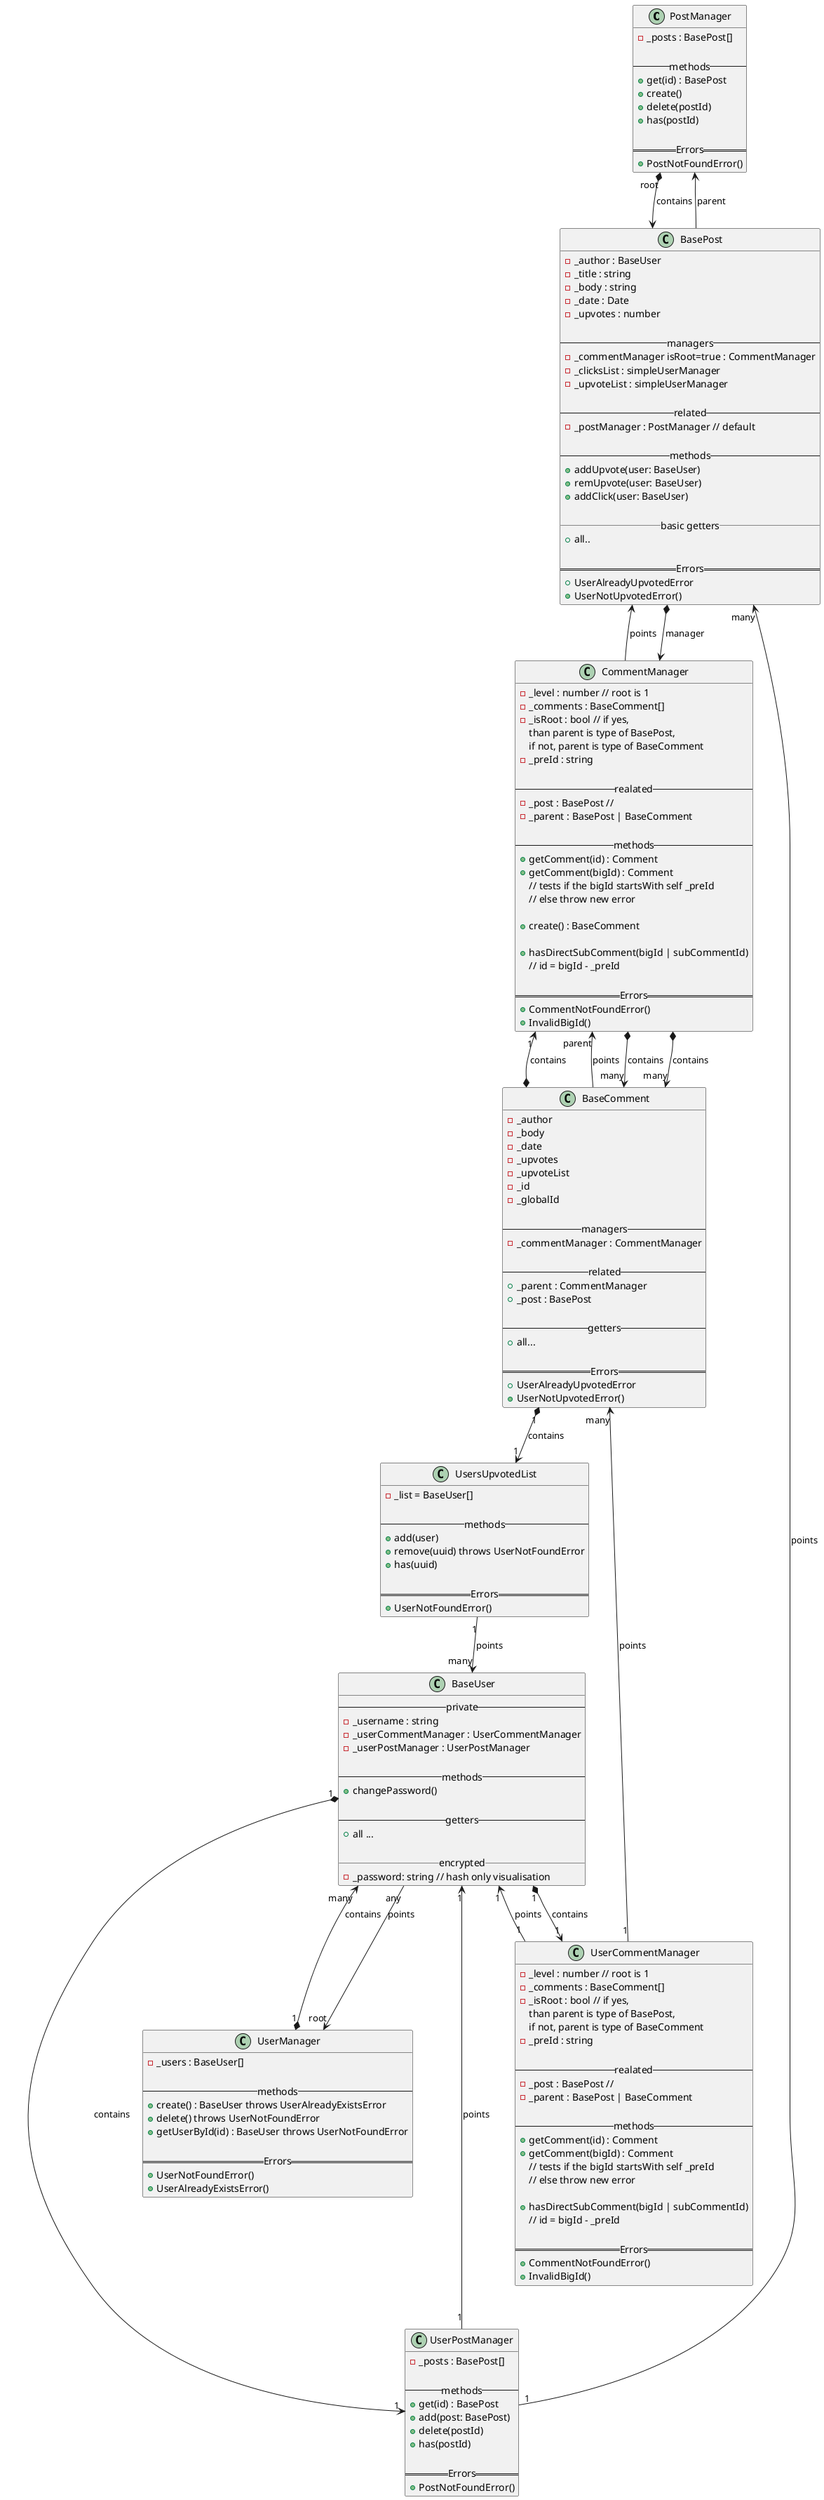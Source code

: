 @startuml
'https://plantuml.com/object-diagram



class PostManager {
    - _posts : BasePost[]

    -- methods --
    + get(id) : BasePost
    + create()
    + delete(postId)
    + has(postId)

    == Errors ==
    + PostNotFoundError()
}

PostManager "root" *--> BasePost : contains


class BasePost {
    - _author : BaseUser
    - _title : string
    - _body : string
    - _date : Date
    - _upvotes : number

    -- managers --
    - _commentManager isRoot=true : CommentManager
    - _clicksList : simpleUserManager
    - _upvoteList : simpleUserManager

    -- related --
    - _postManager : PostManager // default

    -- methods --
    + addUpvote(user: BaseUser)
    + remUpvote(user: BaseUser)
    + addClick(user: BaseUser)

    __ basic getters __
    + all..

    == Errors ==
    + UserAlreadyUpvotedError
    + UserNotUpvotedError()
}

BasePost *--> CommentManager : manager
BasePost --> PostManager : "parent"


class CommentManager {
    - _level : number // root is 1
    - _comments : BaseComment[]
    - _isRoot : bool // if yes,
        than parent is type of BasePost,
        if not, parent is type of BaseComment
    - _preId : string

    -- realated --
    - _post : BasePost //
    - _parent : BasePost | BaseComment

    -- methods --
    + getComment(id) : Comment
    + getComment(bigId) : Comment
        // tests if the bigId startsWith self _preId
        // else throw new error

    + create() : BaseComment

    + hasDirectSubComment(bigId | subCommentId)
        // id = bigId - _preId

    == Errors ==
    + CommentNotFoundError()
    + InvalidBigId()
}

CommentManager *--> "many" BaseComment : contains
CommentManager --> BasePost : points
CommentManager *--> "many" BaseComment : contains


class BaseComment {
    - _author
    - _body
    - _date
    - _upvotes
    - _upvoteList
    - _id
    - _globalId

    -- managers --
    - _commentManager : CommentManager

    -- related --
    + _parent : CommentManager
    + _post : BasePost

    -- getters --
    + all...

    == Errors ==
    + UserAlreadyUpvotedError
    + UserNotUpvotedError()
}

BaseComment *--> "1" CommentManager : contains
BaseComment --> "parent" CommentManager : points
BaseComment "1" *-->  "1" UsersUpvotedList : contains


class UserCommentManager {
    - _level : number // root is 1
    - _comments : BaseComment[]
    - _isRoot : bool // if yes,
        than parent is type of BasePost,
        if not, parent is type of BaseComment
    - _preId : string

    -- realated --
    - _post : BasePost //
    - _parent : BasePost | BaseComment

    -- methods --
    + getComment(id) : Comment
    + getComment(bigId) : Comment
        // tests if the bigId startsWith self _preId
        // else throw new error

    + hasDirectSubComment(bigId | subCommentId)
        // id = bigId - _preId

    == Errors ==
    + CommentNotFoundError()
    + InvalidBigId()
}

UserCommentManager "1" --> "many" BaseComment : points
UserCommentManager "1" --> "1" BaseUser : points


class UserPostManager {
    - _posts : BasePost[]

    -- methods --
    + get(id) : BasePost
    + add(post: BasePost)
    + delete(postId)
    + has(postId)

    == Errors ==
    + PostNotFoundError()
}

UserPostManager "1" --> "many" BasePost : points
UserPostManager "1" ---> "1" BaseUser : points


class BaseUser {
    -- private --
    - _username : string
    - _userCommentManager : UserCommentManager
    - _userPostManager : UserPostManager

    -- methods --
    + changePassword()

    -- getters --
    + all ...

    __ encrypted __
    - _password: string // hash only visualisation
}

BaseUser "any" --> "root" UserManager : points
BaseUser "1" *--> "1" UserPostManager : contains
BaseUser "1" *--> "1" UserCommentManager : contains


class UserManager {
    - _users : BaseUser[]

    -- methods --
    + create() : BaseUser throws UserAlreadyExistsError
    + delete() throws UserNotFoundError
    + getUserById(id) : BaseUser throws UserNotFoundError

    == Errors ==
    + UserNotFoundError()
    + UserAlreadyExistsError()
}

UserManager "1" *--> "many" BaseUser : contains


class UsersUpvotedList {
    - _list = BaseUser[]

    -- methods --
    + add(user)
    + remove(uuid) throws UserNotFoundError
    + has(uuid)

    == Errors ==
    + UserNotFoundError()
}

UsersUpvotedList "1" --> "many" BaseUser : points



@enduml

@startmindmap
* Endpoints:
* UserManager
** getUserById(id): BaseUser
*** changePassword(new password)
*** changeUsername(new username)
*** getPosts(): BasePost[]

** createUser(username, password, avatarUrl)
** createUser(username, password)

* PostManager
** getPostById(id)

@endmindmap